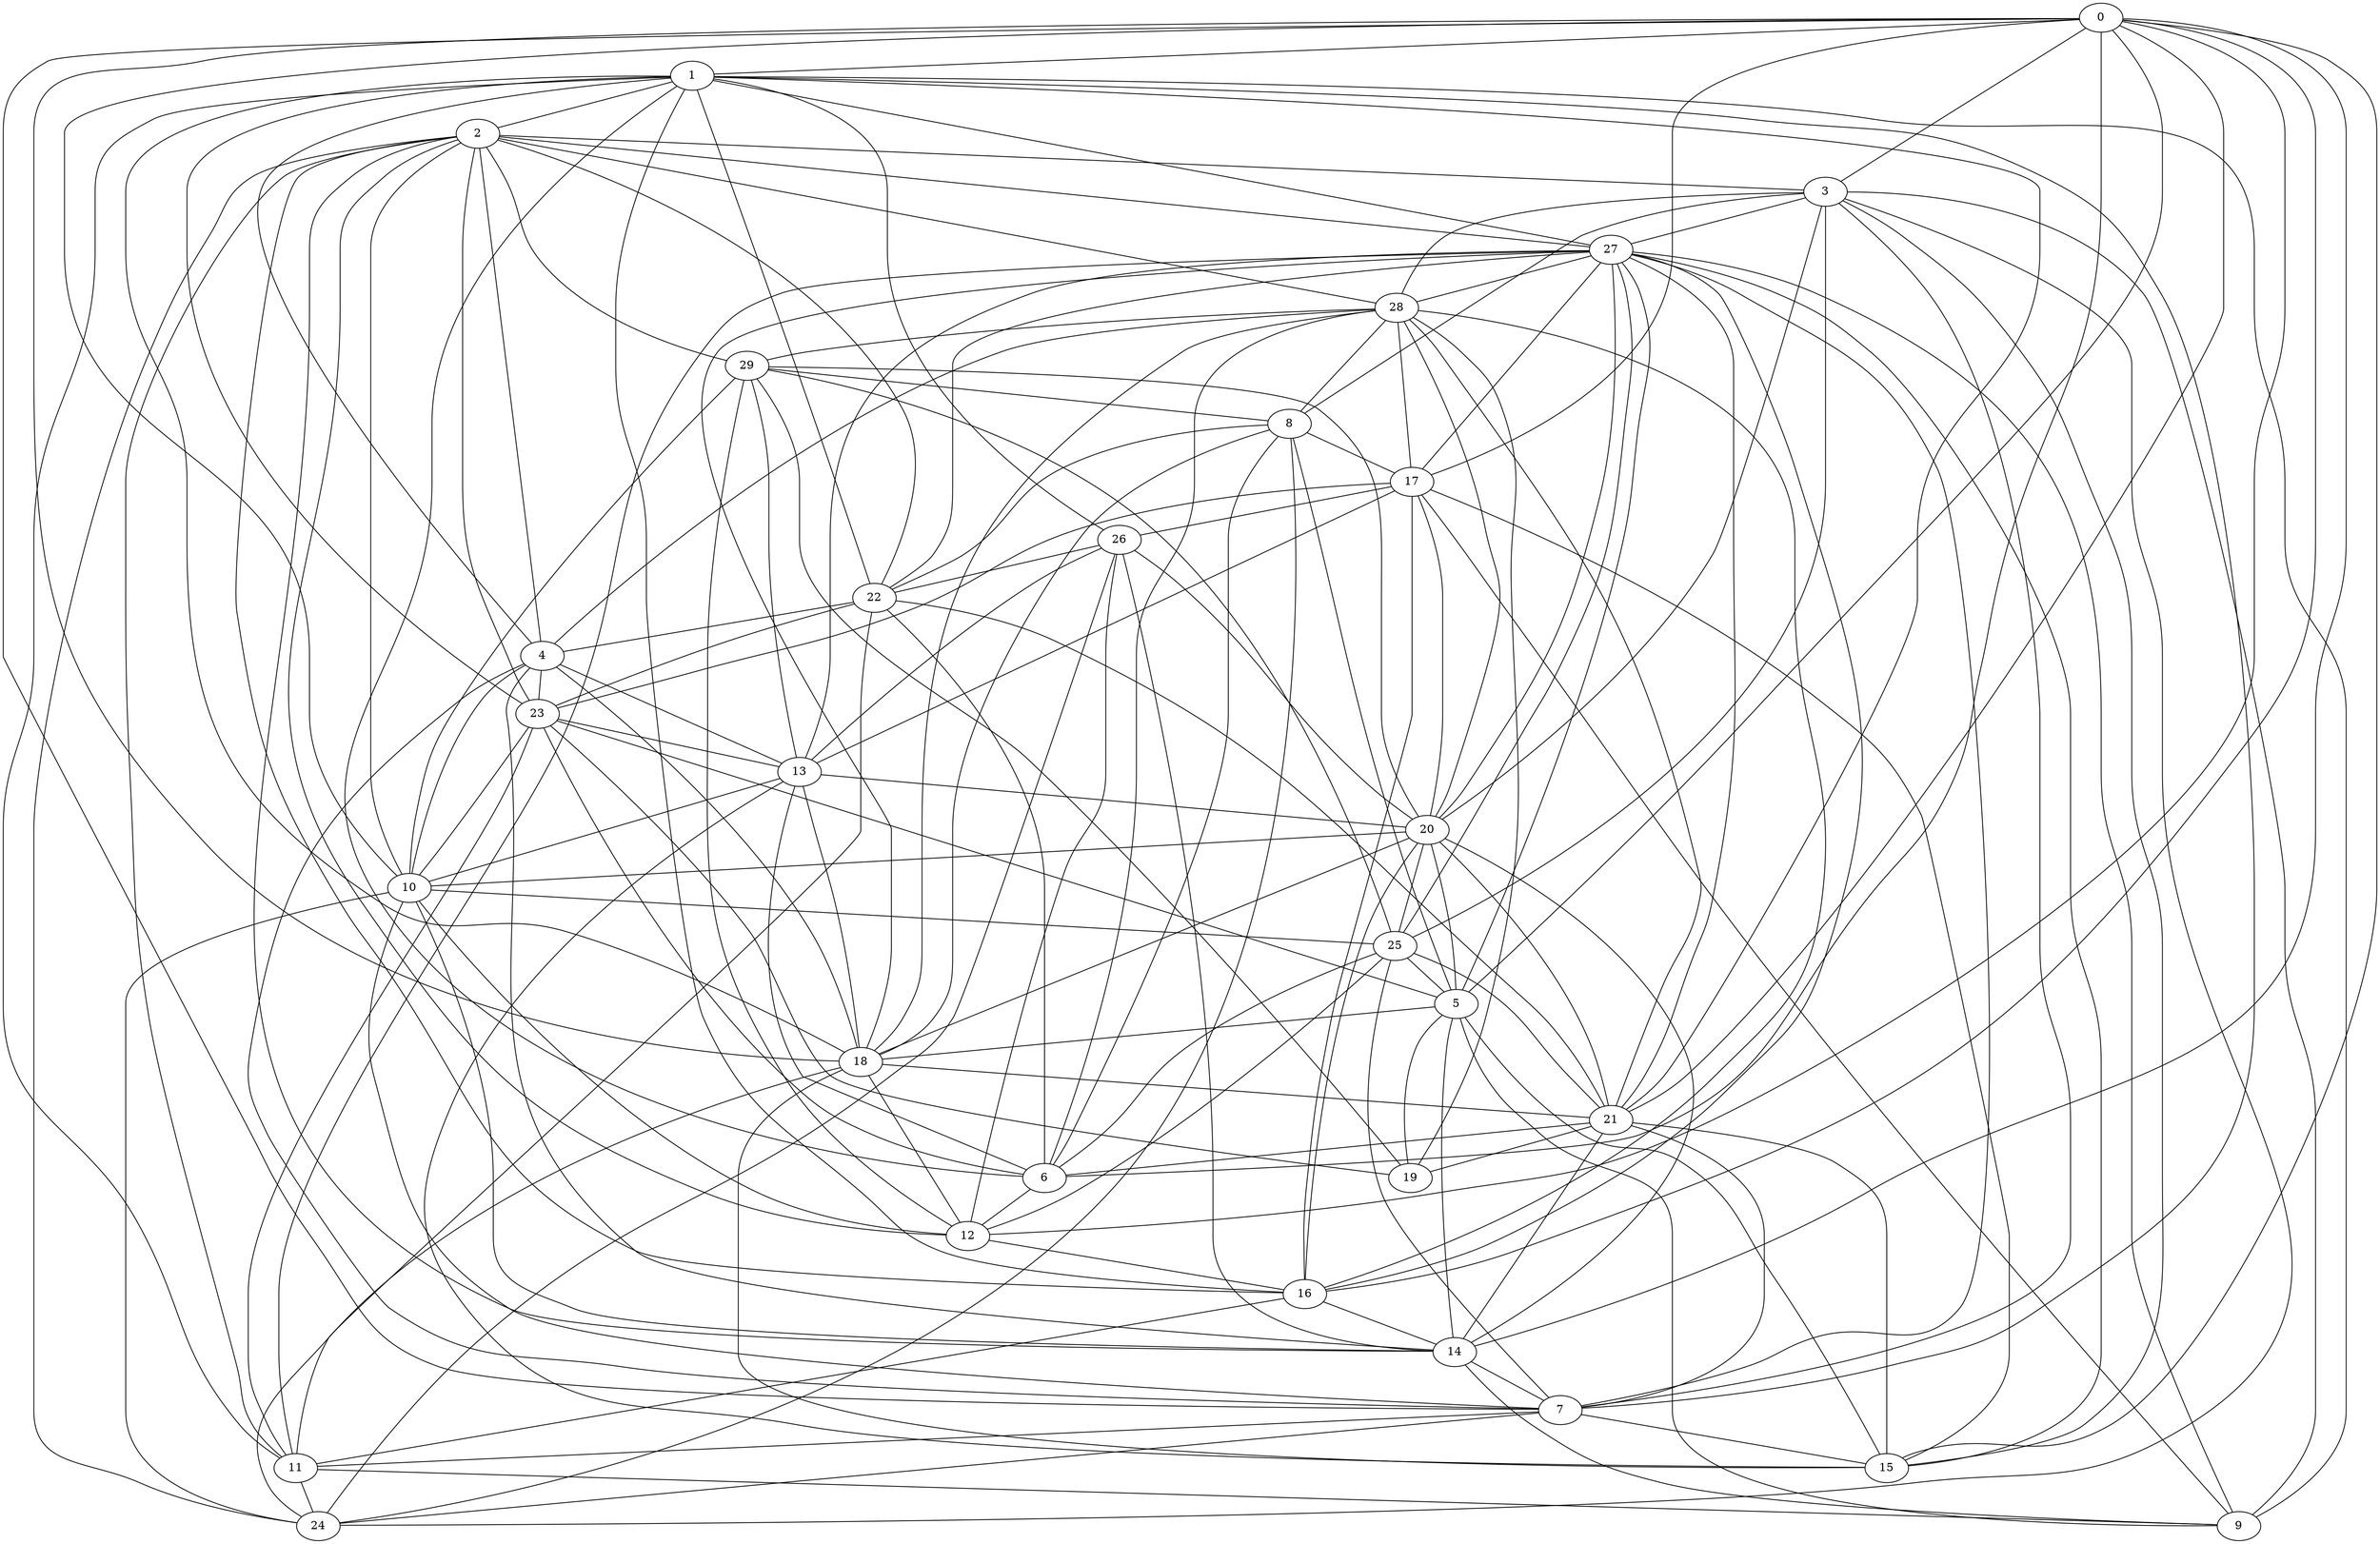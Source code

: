 graph G {
  "0";
  "1";
  "2";
  "3";
  "4";
  "5";
  "6";
  "7";
  "8";
  "9";
  "10";
  "11";
  "12";
  "13";
  "14";
  "15";
  "16";
  "17";
  "18";
  "19";
  "20";
  "21";
  "22";
  "23";
  "24";
  "25";
  "26";
  "27";
  "28";
  "29";
    "21" -- "15";
    "16" -- "20";
    "20" -- "29";
    "26" -- "22";
    "12" -- "25";
    "5" -- "0";
    "5" -- "19";
    "8" -- "18";
    "9" -- "17";
    "0" -- "14";
    "11" -- "2";
    "11" -- "23";
    "17" -- "13";
    "7" -- "10";
    "24" -- "26";
    "26" -- "13";
    "28" -- "18";
    "18" -- "12";
    "3" -- "15";
    "3" -- "24";
    "2" -- "4";
    "4" -- "23";
    "7" -- "0";
    "17" -- "23";
    "0" -- "16";
    "16" -- "11";
    "20" -- "10";
    "6" -- "13";
    "10" -- "29";
    "26" -- "1";
    "25" -- "27";
    "7" -- "21";
    "18" -- "21";
    "3" -- "8";
    "14" -- "5";
    "12" -- "29";
    "14" -- "26";
    "23" -- "5";
    "15" -- "18";
    "16" -- "17";
    "14" -- "7";
    "25" -- "29";
    "27" -- "2";
    "20" -- "26";
    "22" -- "23";
    "21" -- "25";
    "18" -- "4";
    "9" -- "14";
    "28" -- "3";
    "25" -- "5";
    "10" -- "24";
    "1" -- "21";
    "23" -- "13";
    "2" -- "29";
    "16" -- "28";
    "5" -- "9";
    "28" -- "20";
    "21" -- "27";
    "14" -- "21";
    "5" -- "18";
    "29" -- "8";
    "29" -- "19";
    "23" -- "1";
    "2" -- "22";
    "22" -- "6";
    "21" -- "20";
    "13" -- "4";
    "27" -- "22";
    "12" -- "26";
    "22" -- "4";
    "1" -- "7";
    "22" -- "8";
    "13" -- "18";
    "16" -- "1";
    "18" -- "0";
    "7" -- "11";
    "11" -- "27";
    "24" -- "2";
    "15" -- "27";
    "3" -- "7";
    "22" -- "21";
    "16" -- "14";
    "3" -- "25";
    "10" -- "12";
    "9" -- "1";
    "27" -- "28";
    "17" -- "27";
    "8" -- "24";
    "18" -- "1";
    "6" -- "8";
    "9" -- "3";
    "20" -- "25";
    "7" -- "25";
    "1" -- "2";
    "20" -- "17";
    "8" -- "17";
    "10" -- "14";
    "1" -- "11";
    "2" -- "10";
    "5" -- "27";
    "23" -- "10";
    "28" -- "29";
    "11" -- "22";
    "2" -- "28";
    "6" -- "28";
    "4" -- "10";
    "27" -- "7";
    "27" -- "18";
    "4" -- "28";
    "4" -- "1";
    "0" -- "6";
    "2" -- "3";
    "5" -- "20";
    "0" -- "15";
    "2" -- "12";
    "8" -- "28";
    "10" -- "25";
    "19" -- "28";
    "11" -- "24";
    "27" -- "9";
    "6" -- "12";
    "27" -- "13";
    "21" -- "6";
    "18" -- "20";
    "12" -- "16";
    "21" -- "28";
    "6" -- "1";
    "11" -- "9";
    "21" -- "19";
    "17" -- "0";
    "14" -- "2";
    "23" -- "2";
    "13" -- "20";
    "17" -- "15";
    "1" -- "27";
    "13" -- "29";
    "6" -- "23";
    "14" -- "4";
    "0" -- "1";
    "5" -- "15";
    "3" -- "27";
    "10" -- "0";
    "17" -- "26";
    "19" -- "23";
    "16" -- "2";
    "7" -- "15";
    "6" -- "25";
    "27" -- "16";
    "4" -- "7";
    "24" -- "7";
    "24" -- "18";
    "5" -- "8";
    "20" -- "27";
    "3" -- "0";
    "3" -- "20";
    "14" -- "20";
    "10" -- "13";
    "12" -- "0";
    "28" -- "17";
    "21" -- "0";
    "13" -- "15";
    "1" -- "22";
}
